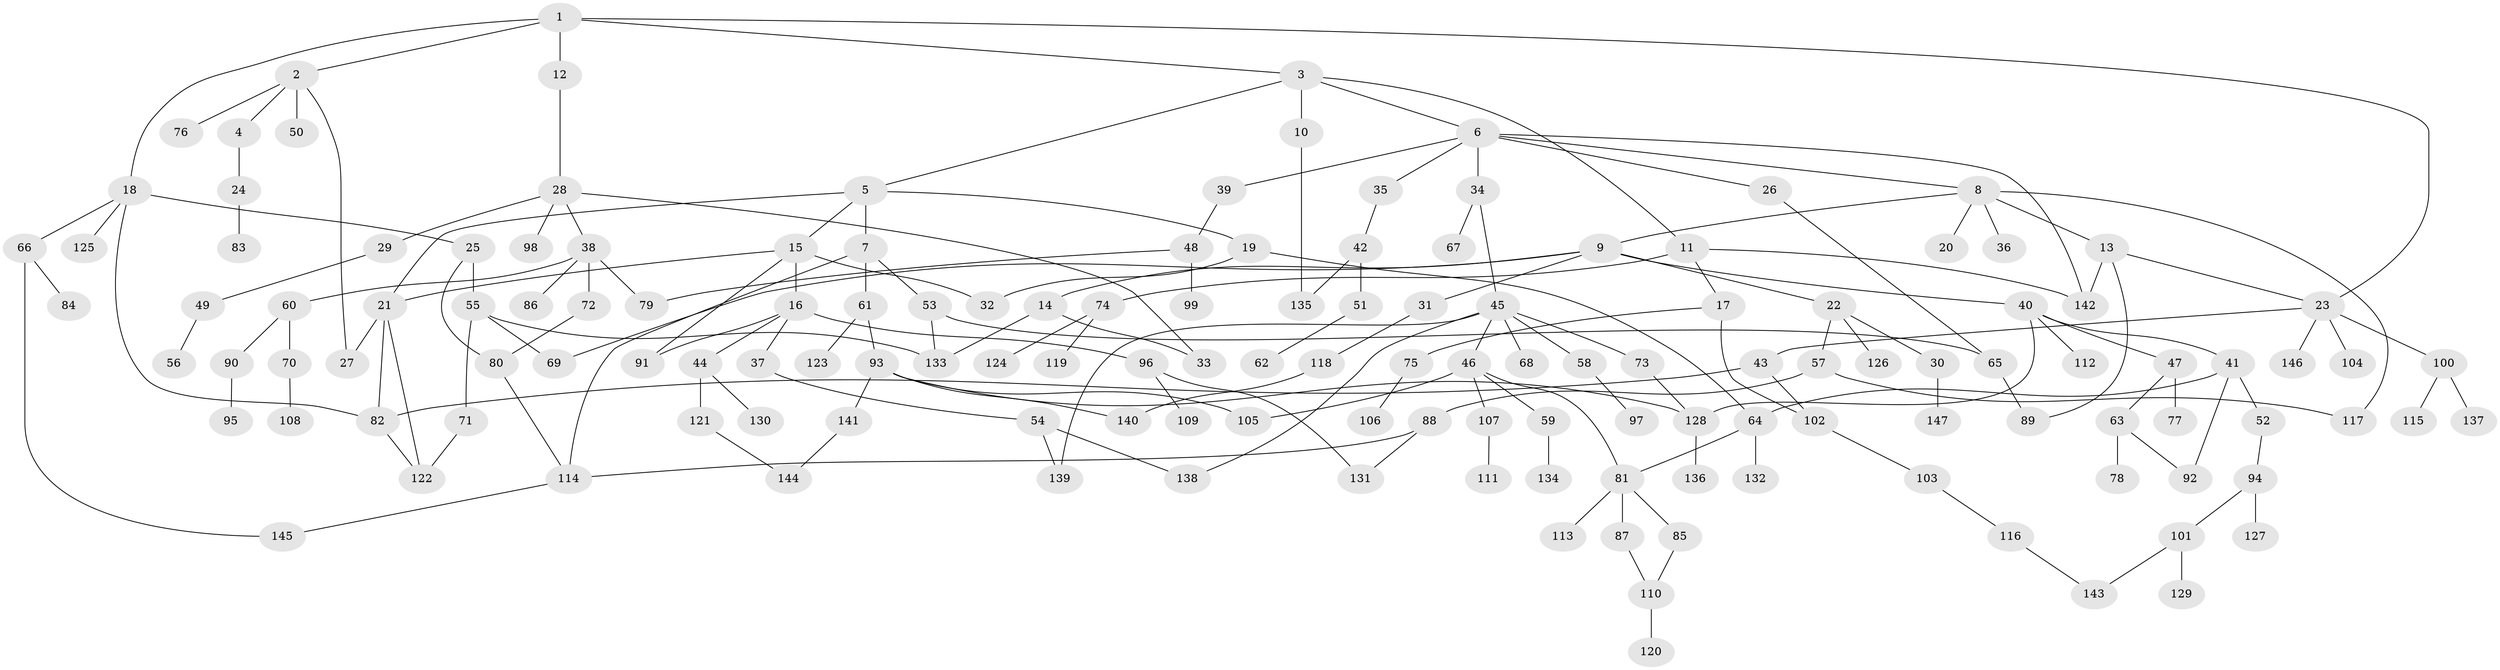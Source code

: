 // Generated by graph-tools (version 1.1) at 2025/40/03/09/25 04:40:58]
// undirected, 147 vertices, 184 edges
graph export_dot {
graph [start="1"]
  node [color=gray90,style=filled];
  1;
  2;
  3;
  4;
  5;
  6;
  7;
  8;
  9;
  10;
  11;
  12;
  13;
  14;
  15;
  16;
  17;
  18;
  19;
  20;
  21;
  22;
  23;
  24;
  25;
  26;
  27;
  28;
  29;
  30;
  31;
  32;
  33;
  34;
  35;
  36;
  37;
  38;
  39;
  40;
  41;
  42;
  43;
  44;
  45;
  46;
  47;
  48;
  49;
  50;
  51;
  52;
  53;
  54;
  55;
  56;
  57;
  58;
  59;
  60;
  61;
  62;
  63;
  64;
  65;
  66;
  67;
  68;
  69;
  70;
  71;
  72;
  73;
  74;
  75;
  76;
  77;
  78;
  79;
  80;
  81;
  82;
  83;
  84;
  85;
  86;
  87;
  88;
  89;
  90;
  91;
  92;
  93;
  94;
  95;
  96;
  97;
  98;
  99;
  100;
  101;
  102;
  103;
  104;
  105;
  106;
  107;
  108;
  109;
  110;
  111;
  112;
  113;
  114;
  115;
  116;
  117;
  118;
  119;
  120;
  121;
  122;
  123;
  124;
  125;
  126;
  127;
  128;
  129;
  130;
  131;
  132;
  133;
  134;
  135;
  136;
  137;
  138;
  139;
  140;
  141;
  142;
  143;
  144;
  145;
  146;
  147;
  1 -- 2;
  1 -- 3;
  1 -- 12;
  1 -- 18;
  1 -- 23;
  2 -- 4;
  2 -- 50;
  2 -- 76;
  2 -- 27;
  3 -- 5;
  3 -- 6;
  3 -- 10;
  3 -- 11;
  4 -- 24;
  5 -- 7;
  5 -- 15;
  5 -- 19;
  5 -- 21;
  6 -- 8;
  6 -- 26;
  6 -- 34;
  6 -- 35;
  6 -- 39;
  6 -- 142;
  7 -- 53;
  7 -- 61;
  7 -- 114;
  8 -- 9;
  8 -- 13;
  8 -- 20;
  8 -- 36;
  8 -- 117;
  9 -- 14;
  9 -- 22;
  9 -- 31;
  9 -- 40;
  9 -- 69;
  10 -- 135;
  11 -- 17;
  11 -- 74;
  11 -- 142;
  12 -- 28;
  13 -- 23;
  13 -- 142;
  13 -- 89;
  14 -- 33;
  14 -- 133;
  15 -- 16;
  15 -- 21;
  15 -- 91;
  15 -- 32;
  16 -- 37;
  16 -- 44;
  16 -- 96;
  16 -- 91;
  17 -- 75;
  17 -- 102;
  18 -- 25;
  18 -- 66;
  18 -- 125;
  18 -- 82;
  19 -- 32;
  19 -- 64;
  21 -- 27;
  21 -- 122;
  21 -- 82;
  22 -- 30;
  22 -- 57;
  22 -- 126;
  23 -- 43;
  23 -- 100;
  23 -- 104;
  23 -- 146;
  24 -- 83;
  25 -- 55;
  25 -- 80;
  26 -- 65;
  28 -- 29;
  28 -- 38;
  28 -- 98;
  28 -- 33;
  29 -- 49;
  30 -- 147;
  31 -- 118;
  34 -- 45;
  34 -- 67;
  35 -- 42;
  37 -- 54;
  38 -- 60;
  38 -- 72;
  38 -- 79;
  38 -- 86;
  39 -- 48;
  40 -- 41;
  40 -- 47;
  40 -- 112;
  40 -- 128;
  41 -- 52;
  41 -- 64;
  41 -- 92;
  42 -- 51;
  42 -- 135;
  43 -- 82;
  43 -- 102;
  44 -- 121;
  44 -- 130;
  45 -- 46;
  45 -- 58;
  45 -- 68;
  45 -- 73;
  45 -- 138;
  45 -- 139;
  46 -- 59;
  46 -- 81;
  46 -- 107;
  46 -- 105;
  47 -- 63;
  47 -- 77;
  48 -- 99;
  48 -- 79;
  49 -- 56;
  51 -- 62;
  52 -- 94;
  53 -- 65;
  53 -- 133;
  54 -- 139;
  54 -- 138;
  55 -- 71;
  55 -- 133;
  55 -- 69;
  57 -- 88;
  57 -- 117;
  58 -- 97;
  59 -- 134;
  60 -- 70;
  60 -- 90;
  61 -- 93;
  61 -- 123;
  63 -- 78;
  63 -- 92;
  64 -- 132;
  64 -- 81;
  65 -- 89;
  66 -- 84;
  66 -- 145;
  70 -- 108;
  71 -- 122;
  72 -- 80;
  73 -- 128;
  74 -- 119;
  74 -- 124;
  75 -- 106;
  80 -- 114;
  81 -- 85;
  81 -- 87;
  81 -- 113;
  82 -- 122;
  85 -- 110;
  87 -- 110;
  88 -- 131;
  88 -- 114;
  90 -- 95;
  93 -- 105;
  93 -- 141;
  93 -- 128;
  93 -- 140;
  94 -- 101;
  94 -- 127;
  96 -- 109;
  96 -- 131;
  100 -- 115;
  100 -- 137;
  101 -- 129;
  101 -- 143;
  102 -- 103;
  103 -- 116;
  107 -- 111;
  110 -- 120;
  114 -- 145;
  116 -- 143;
  118 -- 140;
  121 -- 144;
  128 -- 136;
  141 -- 144;
}
